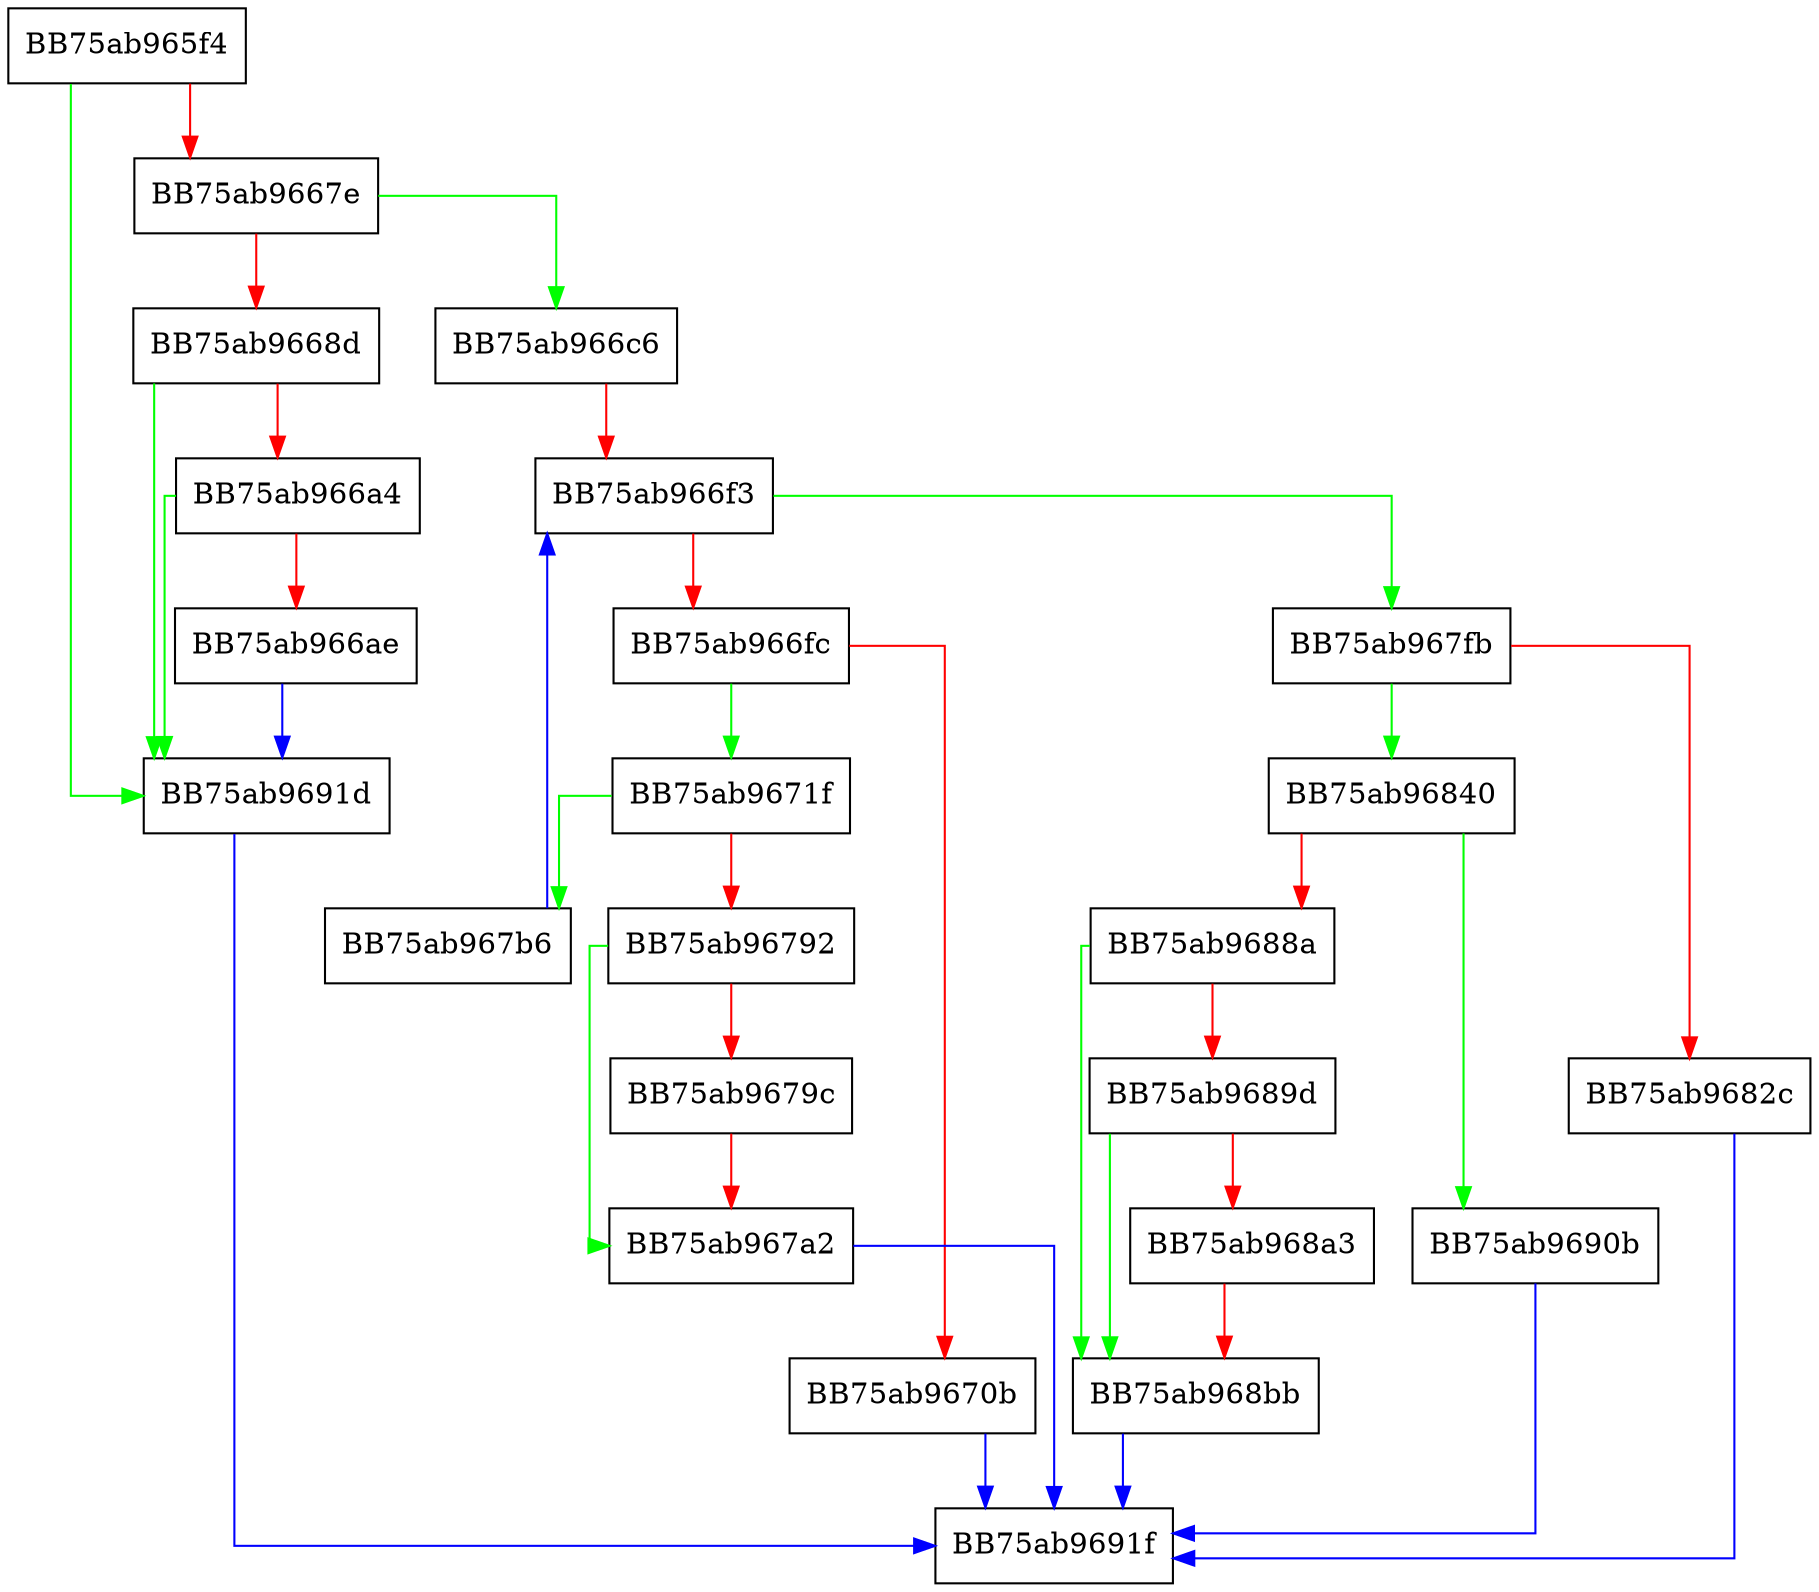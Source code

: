 digraph ReportCmdLine {
  node [shape="box"];
  graph [splines=ortho];
  BB75ab965f4 -> BB75ab9691d [color="green"];
  BB75ab965f4 -> BB75ab9667e [color="red"];
  BB75ab9667e -> BB75ab966c6 [color="green"];
  BB75ab9667e -> BB75ab9668d [color="red"];
  BB75ab9668d -> BB75ab9691d [color="green"];
  BB75ab9668d -> BB75ab966a4 [color="red"];
  BB75ab966a4 -> BB75ab9691d [color="green"];
  BB75ab966a4 -> BB75ab966ae [color="red"];
  BB75ab966ae -> BB75ab9691d [color="blue"];
  BB75ab966c6 -> BB75ab966f3 [color="red"];
  BB75ab966f3 -> BB75ab967fb [color="green"];
  BB75ab966f3 -> BB75ab966fc [color="red"];
  BB75ab966fc -> BB75ab9671f [color="green"];
  BB75ab966fc -> BB75ab9670b [color="red"];
  BB75ab9670b -> BB75ab9691f [color="blue"];
  BB75ab9671f -> BB75ab967b6 [color="green"];
  BB75ab9671f -> BB75ab96792 [color="red"];
  BB75ab96792 -> BB75ab967a2 [color="green"];
  BB75ab96792 -> BB75ab9679c [color="red"];
  BB75ab9679c -> BB75ab967a2 [color="red"];
  BB75ab967a2 -> BB75ab9691f [color="blue"];
  BB75ab967b6 -> BB75ab966f3 [color="blue"];
  BB75ab967fb -> BB75ab96840 [color="green"];
  BB75ab967fb -> BB75ab9682c [color="red"];
  BB75ab9682c -> BB75ab9691f [color="blue"];
  BB75ab96840 -> BB75ab9690b [color="green"];
  BB75ab96840 -> BB75ab9688a [color="red"];
  BB75ab9688a -> BB75ab968bb [color="green"];
  BB75ab9688a -> BB75ab9689d [color="red"];
  BB75ab9689d -> BB75ab968bb [color="green"];
  BB75ab9689d -> BB75ab968a3 [color="red"];
  BB75ab968a3 -> BB75ab968bb [color="red"];
  BB75ab968bb -> BB75ab9691f [color="blue"];
  BB75ab9690b -> BB75ab9691f [color="blue"];
  BB75ab9691d -> BB75ab9691f [color="blue"];
}